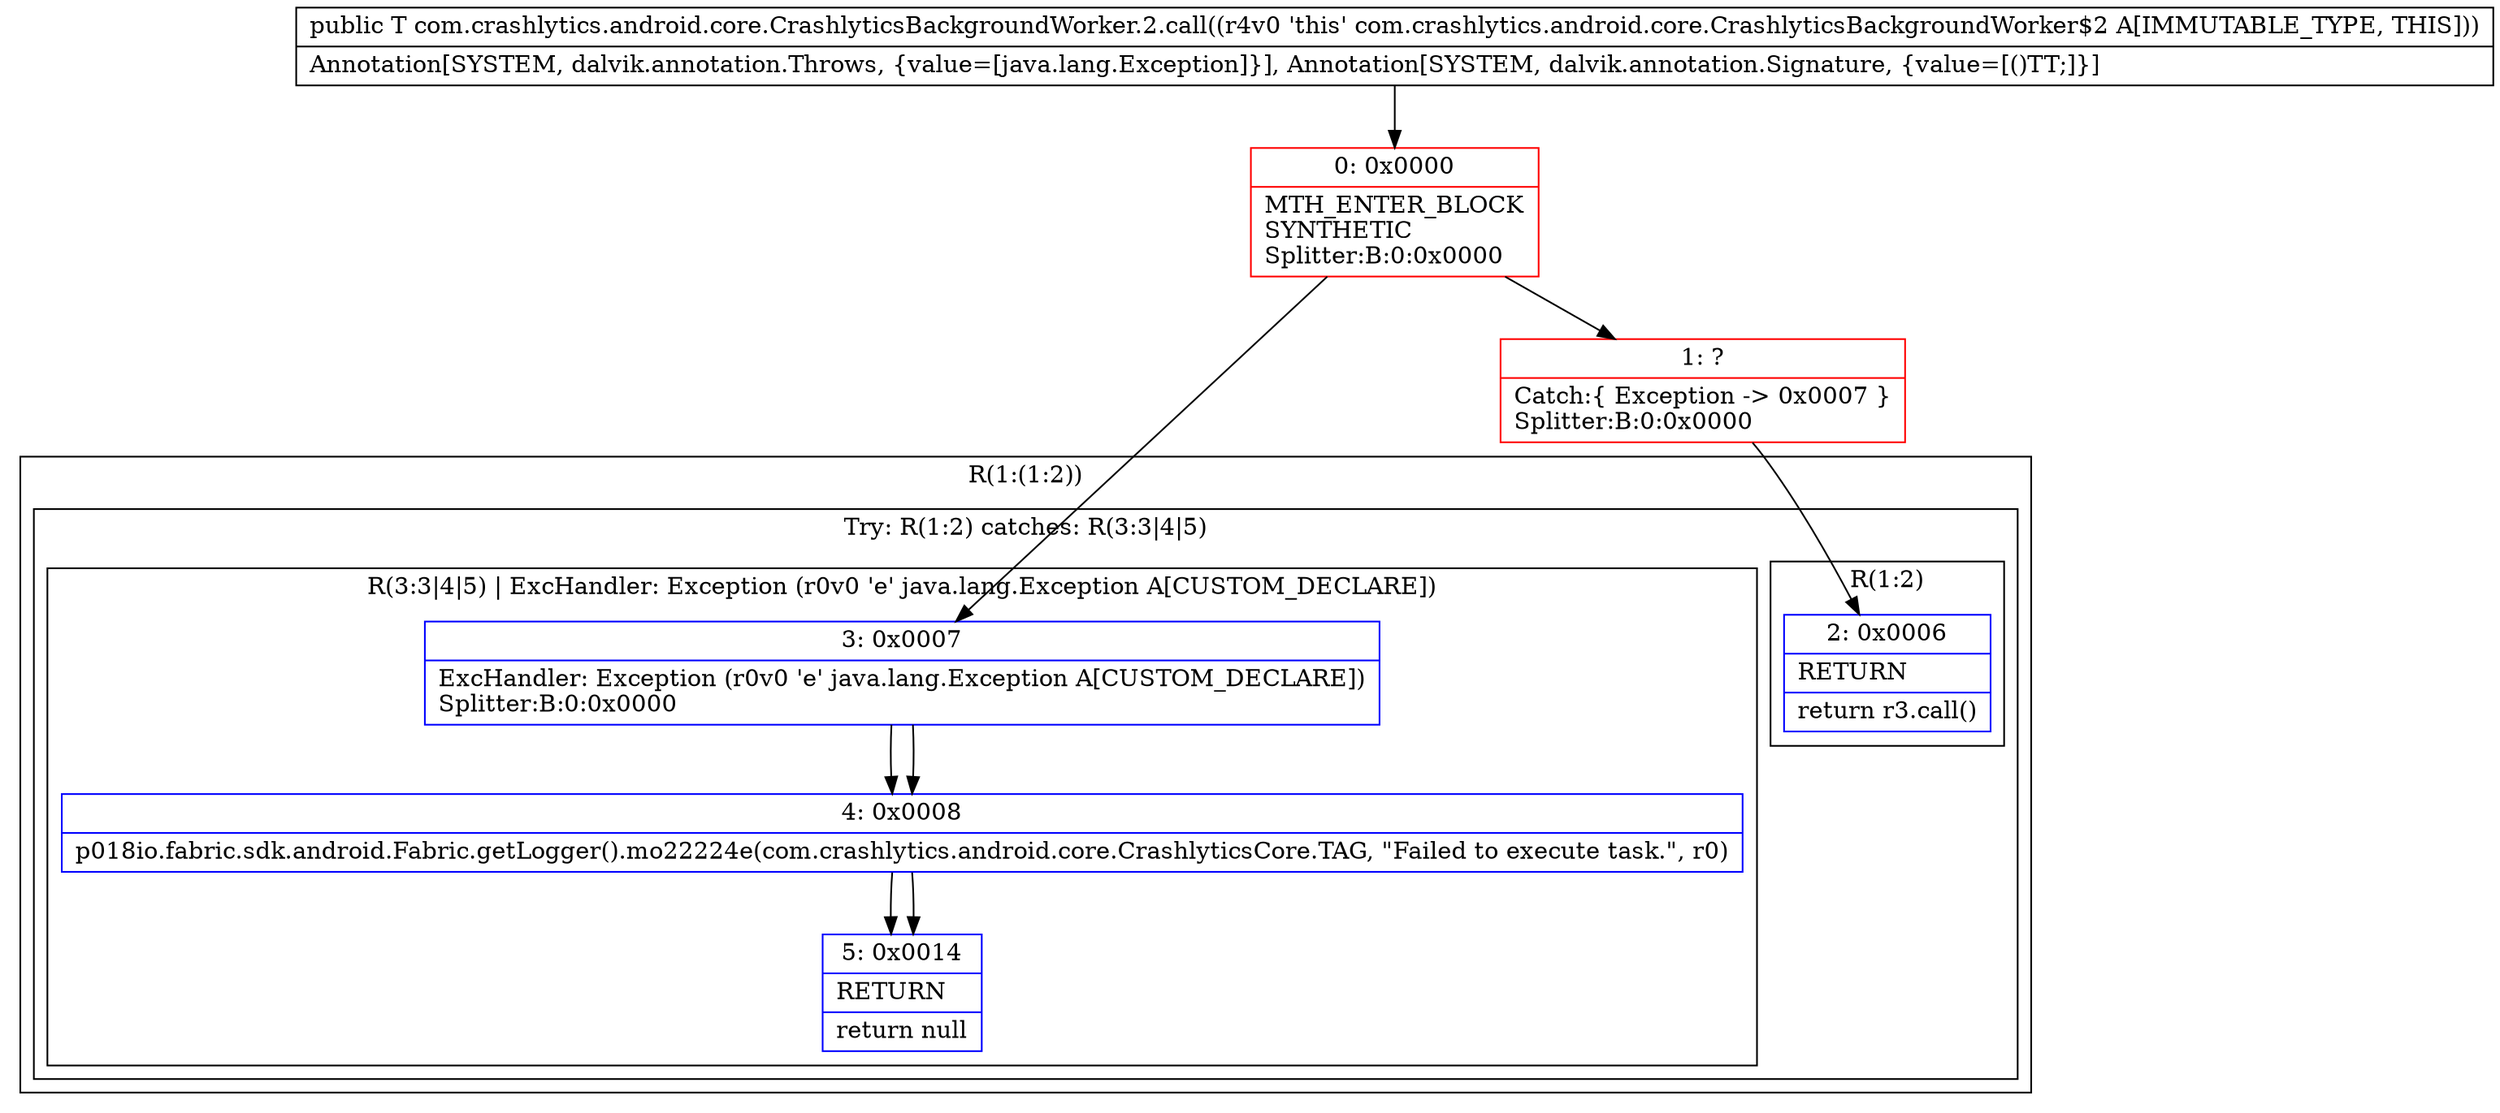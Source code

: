 digraph "CFG forcom.crashlytics.android.core.CrashlyticsBackgroundWorker.2.call()Ljava\/lang\/Object;" {
subgraph cluster_Region_1157935813 {
label = "R(1:(1:2))";
node [shape=record,color=blue];
subgraph cluster_TryCatchRegion_367542583 {
label = "Try: R(1:2) catches: R(3:3|4|5)";
node [shape=record,color=blue];
subgraph cluster_Region_368287259 {
label = "R(1:2)";
node [shape=record,color=blue];
Node_2 [shape=record,label="{2\:\ 0x0006|RETURN\l|return r3.call()\l}"];
}
subgraph cluster_Region_1316148420 {
label = "R(3:3|4|5) | ExcHandler: Exception (r0v0 'e' java.lang.Exception A[CUSTOM_DECLARE])\l";
node [shape=record,color=blue];
Node_3 [shape=record,label="{3\:\ 0x0007|ExcHandler: Exception (r0v0 'e' java.lang.Exception A[CUSTOM_DECLARE])\lSplitter:B:0:0x0000\l}"];
Node_4 [shape=record,label="{4\:\ 0x0008|p018io.fabric.sdk.android.Fabric.getLogger().mo22224e(com.crashlytics.android.core.CrashlyticsCore.TAG, \"Failed to execute task.\", r0)\l}"];
Node_5 [shape=record,label="{5\:\ 0x0014|RETURN\l|return null\l}"];
}
}
}
subgraph cluster_Region_1316148420 {
label = "R(3:3|4|5) | ExcHandler: Exception (r0v0 'e' java.lang.Exception A[CUSTOM_DECLARE])\l";
node [shape=record,color=blue];
Node_3 [shape=record,label="{3\:\ 0x0007|ExcHandler: Exception (r0v0 'e' java.lang.Exception A[CUSTOM_DECLARE])\lSplitter:B:0:0x0000\l}"];
Node_4 [shape=record,label="{4\:\ 0x0008|p018io.fabric.sdk.android.Fabric.getLogger().mo22224e(com.crashlytics.android.core.CrashlyticsCore.TAG, \"Failed to execute task.\", r0)\l}"];
Node_5 [shape=record,label="{5\:\ 0x0014|RETURN\l|return null\l}"];
}
Node_0 [shape=record,color=red,label="{0\:\ 0x0000|MTH_ENTER_BLOCK\lSYNTHETIC\lSplitter:B:0:0x0000\l}"];
Node_1 [shape=record,color=red,label="{1\:\ ?|Catch:\{ Exception \-\> 0x0007 \}\lSplitter:B:0:0x0000\l}"];
MethodNode[shape=record,label="{public T com.crashlytics.android.core.CrashlyticsBackgroundWorker.2.call((r4v0 'this' com.crashlytics.android.core.CrashlyticsBackgroundWorker$2 A[IMMUTABLE_TYPE, THIS]))  | Annotation[SYSTEM, dalvik.annotation.Throws, \{value=[java.lang.Exception]\}], Annotation[SYSTEM, dalvik.annotation.Signature, \{value=[()TT;]\}]\l}"];
MethodNode -> Node_0;
Node_3 -> Node_4;
Node_4 -> Node_5;
Node_3 -> Node_4;
Node_4 -> Node_5;
Node_0 -> Node_1;
Node_0 -> Node_3;
Node_1 -> Node_2;
}

